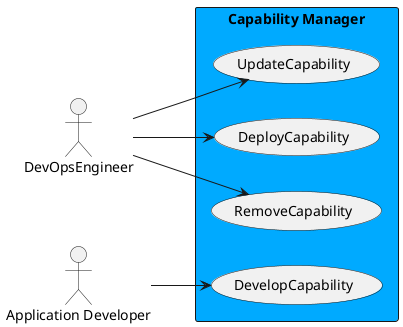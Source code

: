@startuml

left to right direction
Actor "DevOpsEngineer" as DevOpsEngineer
Actor "Application Developer" as ApplicationDeveloper
Actor "DevOpsEngineer" as DevOpsEngineer
Actor "DevOpsEngineer" as DevOpsEngineer


rectangle "Capability Manager" #00aaff {
usecase "DeployCapability" as DeployCapability
    DevOpsEngineer --> DeployCapability
    usecase "DevelopCapability" as DevelopCapability
    ApplicationDeveloper --> DevelopCapability
    usecase "RemoveCapability" as RemoveCapability
    DevOpsEngineer --> RemoveCapability
    usecase "UpdateCapability" as UpdateCapability
    DevOpsEngineer --> UpdateCapability
    }


@enduml
